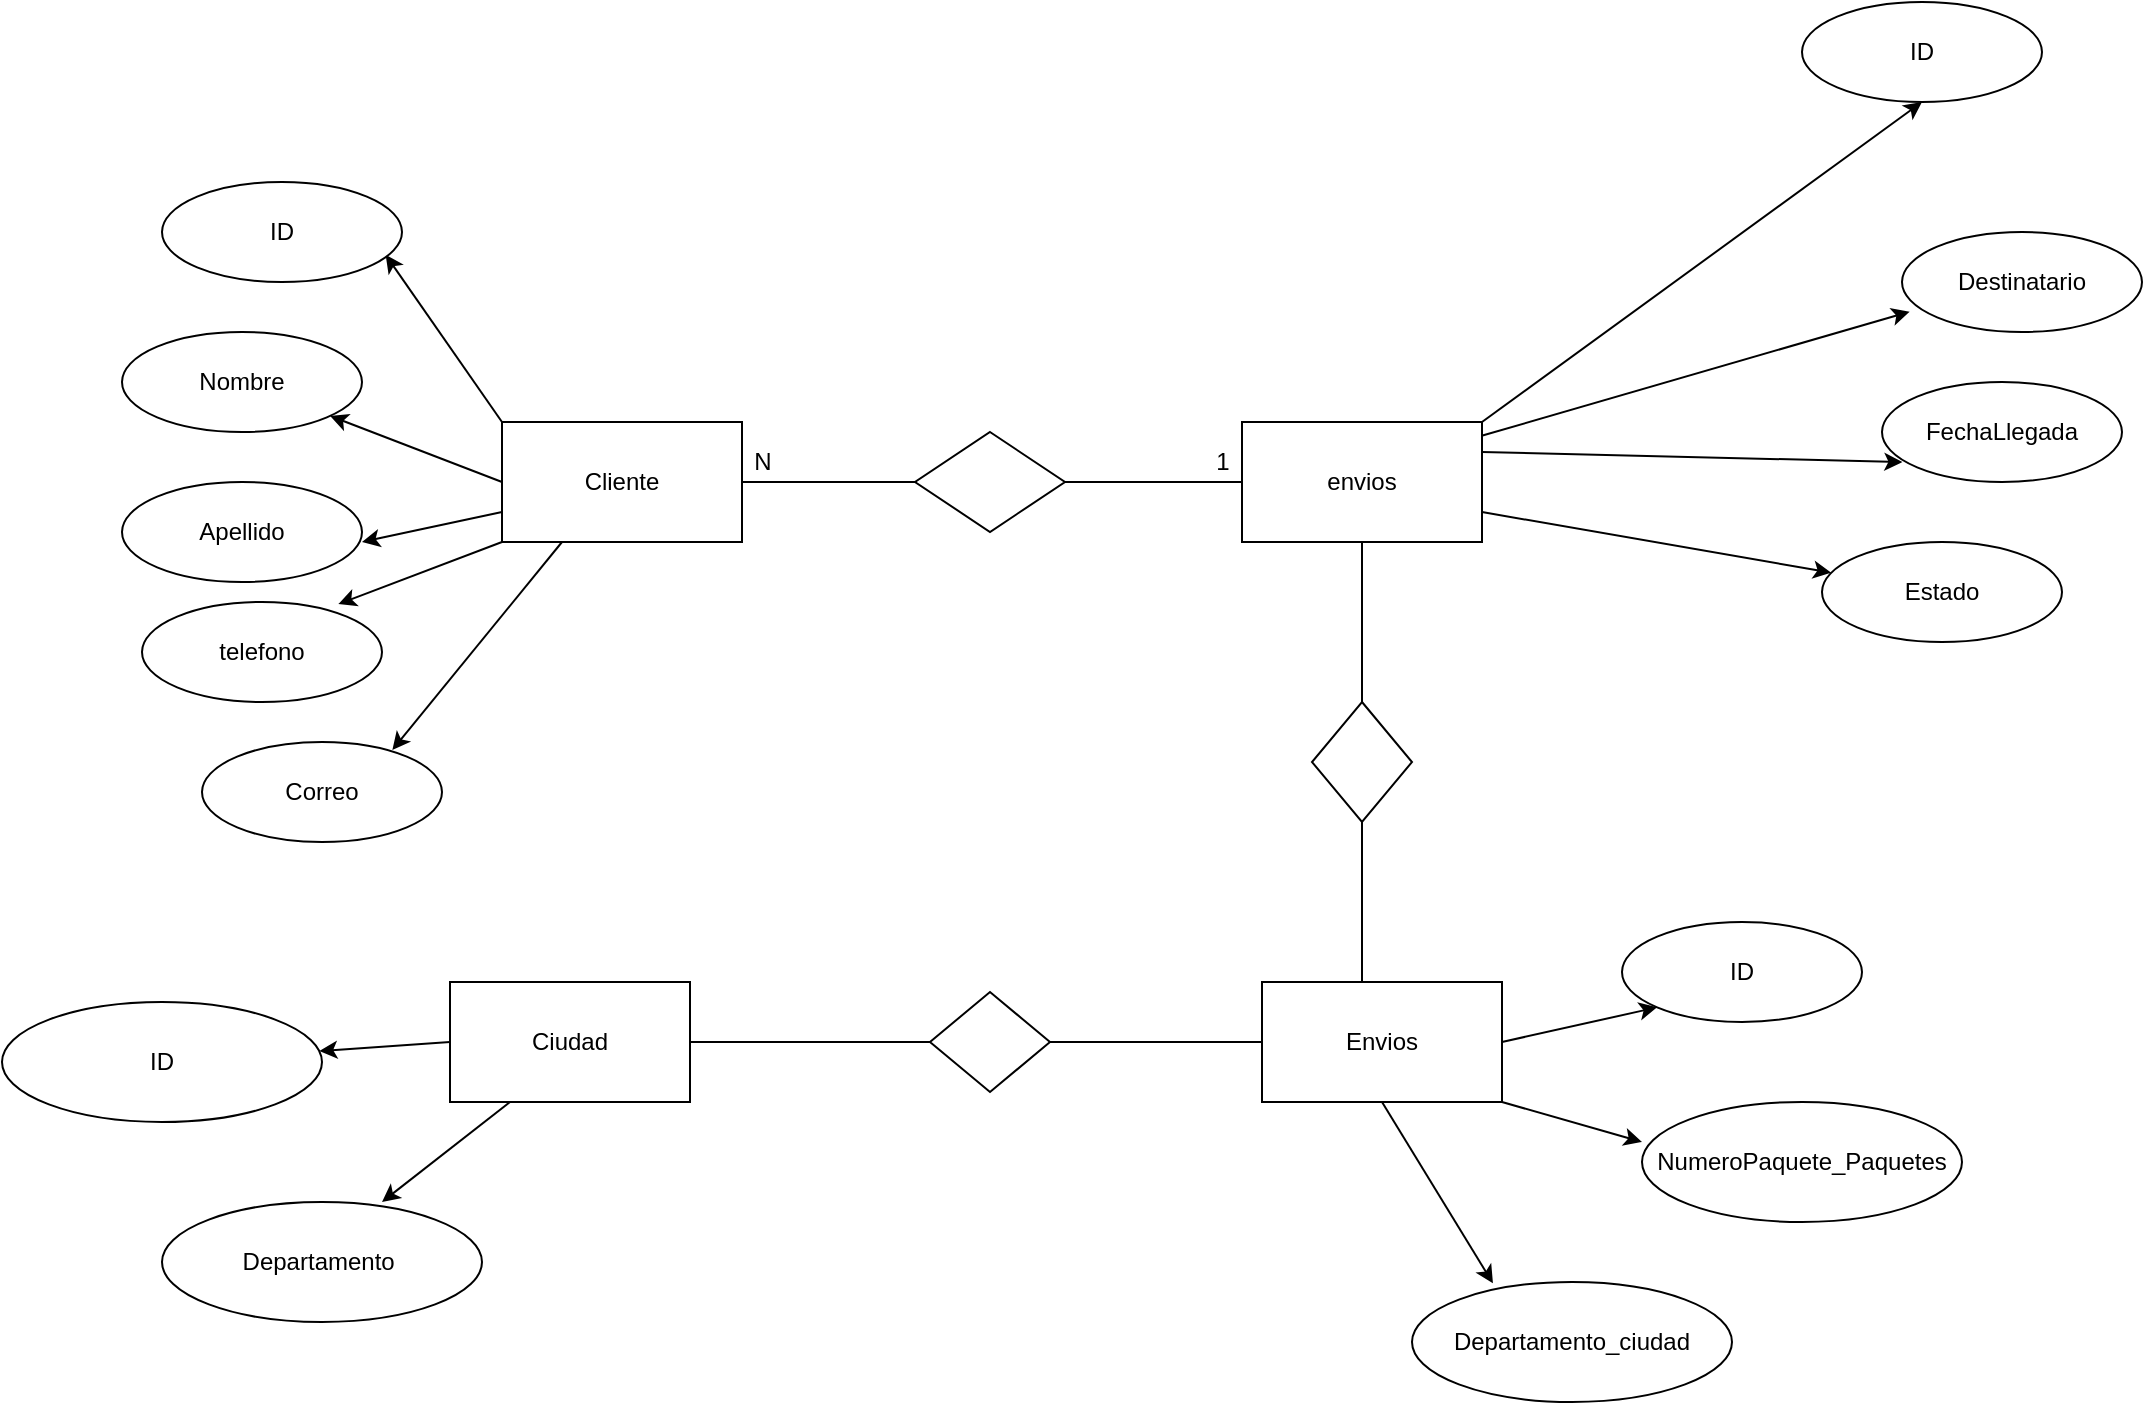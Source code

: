 <mxfile>
    <diagram id="f3slu_0t_sN41W2EaQ5w" name="Página-1">
        <mxGraphModel dx="1142" dy="617" grid="1" gridSize="10" guides="1" tooltips="1" connect="1" arrows="1" fold="1" page="1" pageScale="1" pageWidth="827" pageHeight="1169" math="0" shadow="0">
            <root>
                <mxCell id="0"/>
                <mxCell id="1" parent="0"/>
                <mxCell id="116" style="edgeStyle=none;html=1;exitX=0;exitY=0;exitDx=0;exitDy=0;entryX=0.932;entryY=0.729;entryDx=0;entryDy=0;entryPerimeter=0;" parent="1" source="121" target="130" edge="1">
                    <mxGeometry relative="1" as="geometry">
                        <mxPoint x="320" y="590" as="targetPoint"/>
                    </mxGeometry>
                </mxCell>
                <mxCell id="117" style="edgeStyle=none;html=1;exitX=0;exitY=0.5;exitDx=0;exitDy=0;" parent="1" source="121" target="133" edge="1">
                    <mxGeometry relative="1" as="geometry">
                        <mxPoint x="320" y="635" as="targetPoint"/>
                    </mxGeometry>
                </mxCell>
                <mxCell id="118" style="edgeStyle=none;html=1;exitX=0;exitY=0.75;exitDx=0;exitDy=0;" parent="1" source="121" edge="1">
                    <mxGeometry relative="1" as="geometry">
                        <mxPoint x="310" y="690" as="targetPoint"/>
                    </mxGeometry>
                </mxCell>
                <mxCell id="119" style="edgeStyle=none;html=1;exitX=0;exitY=1;exitDx=0;exitDy=0;entryX=0.818;entryY=0.021;entryDx=0;entryDy=0;entryPerimeter=0;" parent="1" source="121" target="141" edge="1">
                    <mxGeometry relative="1" as="geometry">
                        <mxPoint x="340.0" y="740" as="targetPoint"/>
                    </mxGeometry>
                </mxCell>
                <mxCell id="120" style="edgeStyle=none;html=1;exitX=0.25;exitY=1;exitDx=0;exitDy=0;entryX=0.793;entryY=0.081;entryDx=0;entryDy=0;entryPerimeter=0;" parent="1" source="121" target="142" edge="1">
                    <mxGeometry relative="1" as="geometry">
                        <mxPoint x="370.0" y="780" as="targetPoint"/>
                    </mxGeometry>
                </mxCell>
                <mxCell id="121" value="Cliente" style="rounded=0;whiteSpace=wrap;html=1;" parent="1" vertex="1">
                    <mxGeometry x="380" y="630" width="120" height="60" as="geometry"/>
                </mxCell>
                <mxCell id="122" value="" style="endArrow=none;html=1;exitX=1;exitY=0.5;exitDx=0;exitDy=0;entryX=0;entryY=0.5;entryDx=0;entryDy=0;startArrow=none;" parent="1" source="128" target="127" edge="1">
                    <mxGeometry width="50" height="50" relative="1" as="geometry">
                        <mxPoint x="750" y="720" as="sourcePoint"/>
                        <mxPoint x="710" y="660" as="targetPoint"/>
                    </mxGeometry>
                </mxCell>
                <mxCell id="123" style="edgeStyle=none;html=1;exitX=1;exitY=0;exitDx=0;exitDy=0;entryX=0.5;entryY=1;entryDx=0;entryDy=0;" parent="1" source="127" target="136" edge="1">
                    <mxGeometry relative="1" as="geometry">
                        <mxPoint x="760" y="550" as="targetPoint"/>
                    </mxGeometry>
                </mxCell>
                <mxCell id="124" style="edgeStyle=none;html=1;exitX=0.995;exitY=0.117;exitDx=0;exitDy=0;exitPerimeter=0;entryX=0.032;entryY=0.797;entryDx=0;entryDy=0;entryPerimeter=0;" parent="1" source="127" target="131" edge="1">
                    <mxGeometry relative="1" as="geometry">
                        <mxPoint x="860" y="550" as="targetPoint"/>
                    </mxGeometry>
                </mxCell>
                <mxCell id="125" style="edgeStyle=none;html=1;exitX=1;exitY=0.25;exitDx=0;exitDy=0;entryX=0.085;entryY=0.801;entryDx=0;entryDy=0;entryPerimeter=0;" parent="1" source="127" target="137" edge="1">
                    <mxGeometry relative="1" as="geometry">
                        <mxPoint x="930" y="620" as="targetPoint"/>
                    </mxGeometry>
                </mxCell>
                <mxCell id="153" style="edgeStyle=none;html=1;exitX=1;exitY=0.75;exitDx=0;exitDy=0;" parent="1" source="127" target="154" edge="1">
                    <mxGeometry relative="1" as="geometry">
                        <mxPoint x="960" y="710" as="targetPoint"/>
                    </mxGeometry>
                </mxCell>
                <mxCell id="127" value="envios" style="rounded=0;whiteSpace=wrap;html=1;" parent="1" vertex="1">
                    <mxGeometry x="750" y="630" width="120" height="60" as="geometry"/>
                </mxCell>
                <mxCell id="128" value="" style="rhombus;whiteSpace=wrap;html=1;" parent="1" vertex="1">
                    <mxGeometry x="586.5" y="635" width="75" height="50" as="geometry"/>
                </mxCell>
                <mxCell id="129" value="" style="endArrow=none;html=1;exitX=1;exitY=0.5;exitDx=0;exitDy=0;entryX=0;entryY=0.5;entryDx=0;entryDy=0;" parent="1" source="121" target="128" edge="1">
                    <mxGeometry width="50" height="50" relative="1" as="geometry">
                        <mxPoint x="500" y="660" as="sourcePoint"/>
                        <mxPoint x="750" y="660" as="targetPoint"/>
                    </mxGeometry>
                </mxCell>
                <mxCell id="130" value="ID" style="ellipse;whiteSpace=wrap;html=1;" parent="1" vertex="1">
                    <mxGeometry x="210" y="510" width="120" height="50" as="geometry"/>
                </mxCell>
                <mxCell id="131" value="Destinatario" style="ellipse;whiteSpace=wrap;html=1;" parent="1" vertex="1">
                    <mxGeometry x="1080" y="535" width="120" height="50" as="geometry"/>
                </mxCell>
                <mxCell id="132" value="N" style="text;html=1;align=center;verticalAlign=middle;resizable=0;points=[];autosize=1;strokeColor=none;fillColor=none;" parent="1" vertex="1">
                    <mxGeometry x="500" y="640" width="20" height="20" as="geometry"/>
                </mxCell>
                <mxCell id="133" value="Nombre" style="ellipse;whiteSpace=wrap;html=1;" parent="1" vertex="1">
                    <mxGeometry x="190" y="585" width="120" height="50" as="geometry"/>
                </mxCell>
                <mxCell id="134" value="Apellido" style="ellipse;whiteSpace=wrap;html=1;" parent="1" vertex="1">
                    <mxGeometry x="190" y="660" width="120" height="50" as="geometry"/>
                </mxCell>
                <mxCell id="135" value="1" style="text;html=1;align=center;verticalAlign=middle;resizable=0;points=[];autosize=1;strokeColor=none;fillColor=none;" parent="1" vertex="1">
                    <mxGeometry x="730" y="640" width="20" height="20" as="geometry"/>
                </mxCell>
                <mxCell id="136" value="ID" style="ellipse;whiteSpace=wrap;html=1;" parent="1" vertex="1">
                    <mxGeometry x="1030" y="420" width="120" height="50" as="geometry"/>
                </mxCell>
                <mxCell id="137" value="FechaLlegada" style="ellipse;whiteSpace=wrap;html=1;" parent="1" vertex="1">
                    <mxGeometry x="1070" y="610" width="120" height="50" as="geometry"/>
                </mxCell>
                <mxCell id="141" value="telefono" style="ellipse;whiteSpace=wrap;html=1;" parent="1" vertex="1">
                    <mxGeometry x="200" y="720" width="120" height="50" as="geometry"/>
                </mxCell>
                <mxCell id="142" value="Correo" style="ellipse;whiteSpace=wrap;html=1;" parent="1" vertex="1">
                    <mxGeometry x="230" y="790" width="120" height="50" as="geometry"/>
                </mxCell>
                <mxCell id="154" value="Estado" style="ellipse;whiteSpace=wrap;html=1;" parent="1" vertex="1">
                    <mxGeometry x="1040" y="690" width="120" height="50" as="geometry"/>
                </mxCell>
                <mxCell id="156" value="" style="endArrow=none;html=1;exitX=0.5;exitY=1;exitDx=0;exitDy=0;startArrow=none;" parent="1" source="157" edge="1">
                    <mxGeometry width="50" height="50" relative="1" as="geometry">
                        <mxPoint x="860" y="760" as="sourcePoint"/>
                        <mxPoint x="810" y="910" as="targetPoint"/>
                    </mxGeometry>
                </mxCell>
                <mxCell id="157" value="" style="rhombus;whiteSpace=wrap;html=1;" parent="1" vertex="1">
                    <mxGeometry x="785" y="770" width="50" height="60" as="geometry"/>
                </mxCell>
                <mxCell id="158" value="" style="endArrow=none;html=1;exitX=0.5;exitY=1;exitDx=0;exitDy=0;" parent="1" source="127" target="157" edge="1">
                    <mxGeometry width="50" height="50" relative="1" as="geometry">
                        <mxPoint x="810.0" y="690" as="sourcePoint"/>
                        <mxPoint x="810.0" y="910" as="targetPoint"/>
                    </mxGeometry>
                </mxCell>
                <mxCell id="160" style="edgeStyle=none;html=1;exitX=1;exitY=0.5;exitDx=0;exitDy=0;entryX=0;entryY=1;entryDx=0;entryDy=0;" parent="1" source="159" target="161" edge="1">
                    <mxGeometry relative="1" as="geometry">
                        <mxPoint x="940.0" y="930" as="targetPoint"/>
                    </mxGeometry>
                </mxCell>
                <mxCell id="164" style="edgeStyle=none;html=1;exitX=1;exitY=1;exitDx=0;exitDy=0;" parent="1" source="159" edge="1">
                    <mxGeometry relative="1" as="geometry">
                        <mxPoint x="950" y="990" as="targetPoint"/>
                    </mxGeometry>
                </mxCell>
                <mxCell id="166" style="edgeStyle=none;html=1;exitX=0.5;exitY=1;exitDx=0;exitDy=0;entryX=0.253;entryY=0.011;entryDx=0;entryDy=0;entryPerimeter=0;" parent="1" source="159" target="167" edge="1">
                    <mxGeometry relative="1" as="geometry">
                        <mxPoint x="870" y="1050" as="targetPoint"/>
                    </mxGeometry>
                </mxCell>
                <mxCell id="159" value="Envios" style="rounded=0;whiteSpace=wrap;html=1;" parent="1" vertex="1">
                    <mxGeometry x="760" y="910" width="120" height="60" as="geometry"/>
                </mxCell>
                <mxCell id="161" value="ID" style="ellipse;whiteSpace=wrap;html=1;" parent="1" vertex="1">
                    <mxGeometry x="940" y="880" width="120" height="50" as="geometry"/>
                </mxCell>
                <mxCell id="165" value="NumeroPaquete_Paquetes" style="ellipse;whiteSpace=wrap;html=1;" parent="1" vertex="1">
                    <mxGeometry x="950" y="970" width="160" height="60" as="geometry"/>
                </mxCell>
                <mxCell id="167" value="Departamento_ciudad" style="ellipse;whiteSpace=wrap;html=1;" parent="1" vertex="1">
                    <mxGeometry x="835" y="1060" width="160" height="60" as="geometry"/>
                </mxCell>
                <mxCell id="169" value="" style="endArrow=none;html=1;exitX=0.5;exitY=1;exitDx=0;exitDy=0;startArrow=none;" parent="1" source="170" edge="1">
                    <mxGeometry width="50" height="50" relative="1" as="geometry">
                        <mxPoint x="630" y="790" as="sourcePoint"/>
                        <mxPoint x="470" y="940" as="targetPoint"/>
                    </mxGeometry>
                </mxCell>
                <mxCell id="170" value="" style="rhombus;whiteSpace=wrap;html=1;rotation=90;" parent="1" vertex="1">
                    <mxGeometry x="599" y="910" width="50" height="60" as="geometry"/>
                </mxCell>
                <mxCell id="171" value="" style="endArrow=none;html=1;exitX=0;exitY=0.5;exitDx=0;exitDy=0;" parent="1" source="159" target="170" edge="1">
                    <mxGeometry width="50" height="50" relative="1" as="geometry">
                        <mxPoint x="760" y="940" as="sourcePoint"/>
                        <mxPoint x="470" y="940" as="targetPoint"/>
                    </mxGeometry>
                </mxCell>
                <mxCell id="173" style="edgeStyle=none;html=1;exitX=0.25;exitY=1;exitDx=0;exitDy=0;" parent="1" source="172" edge="1">
                    <mxGeometry relative="1" as="geometry">
                        <mxPoint x="320" y="1020" as="targetPoint"/>
                    </mxGeometry>
                </mxCell>
                <mxCell id="175" style="edgeStyle=none;html=1;exitX=0;exitY=0.5;exitDx=0;exitDy=0;" parent="1" source="172" target="176" edge="1">
                    <mxGeometry relative="1" as="geometry">
                        <mxPoint x="280" y="950" as="targetPoint"/>
                    </mxGeometry>
                </mxCell>
                <mxCell id="172" value="Ciudad" style="rounded=0;whiteSpace=wrap;html=1;" parent="1" vertex="1">
                    <mxGeometry x="354" y="910" width="120" height="60" as="geometry"/>
                </mxCell>
                <mxCell id="174" value="Departamento&amp;nbsp;" style="ellipse;whiteSpace=wrap;html=1;" parent="1" vertex="1">
                    <mxGeometry x="210" y="1020" width="160" height="60" as="geometry"/>
                </mxCell>
                <mxCell id="176" value="ID" style="ellipse;whiteSpace=wrap;html=1;" parent="1" vertex="1">
                    <mxGeometry x="130" y="920" width="160" height="60" as="geometry"/>
                </mxCell>
            </root>
        </mxGraphModel>
    </diagram>
</mxfile>